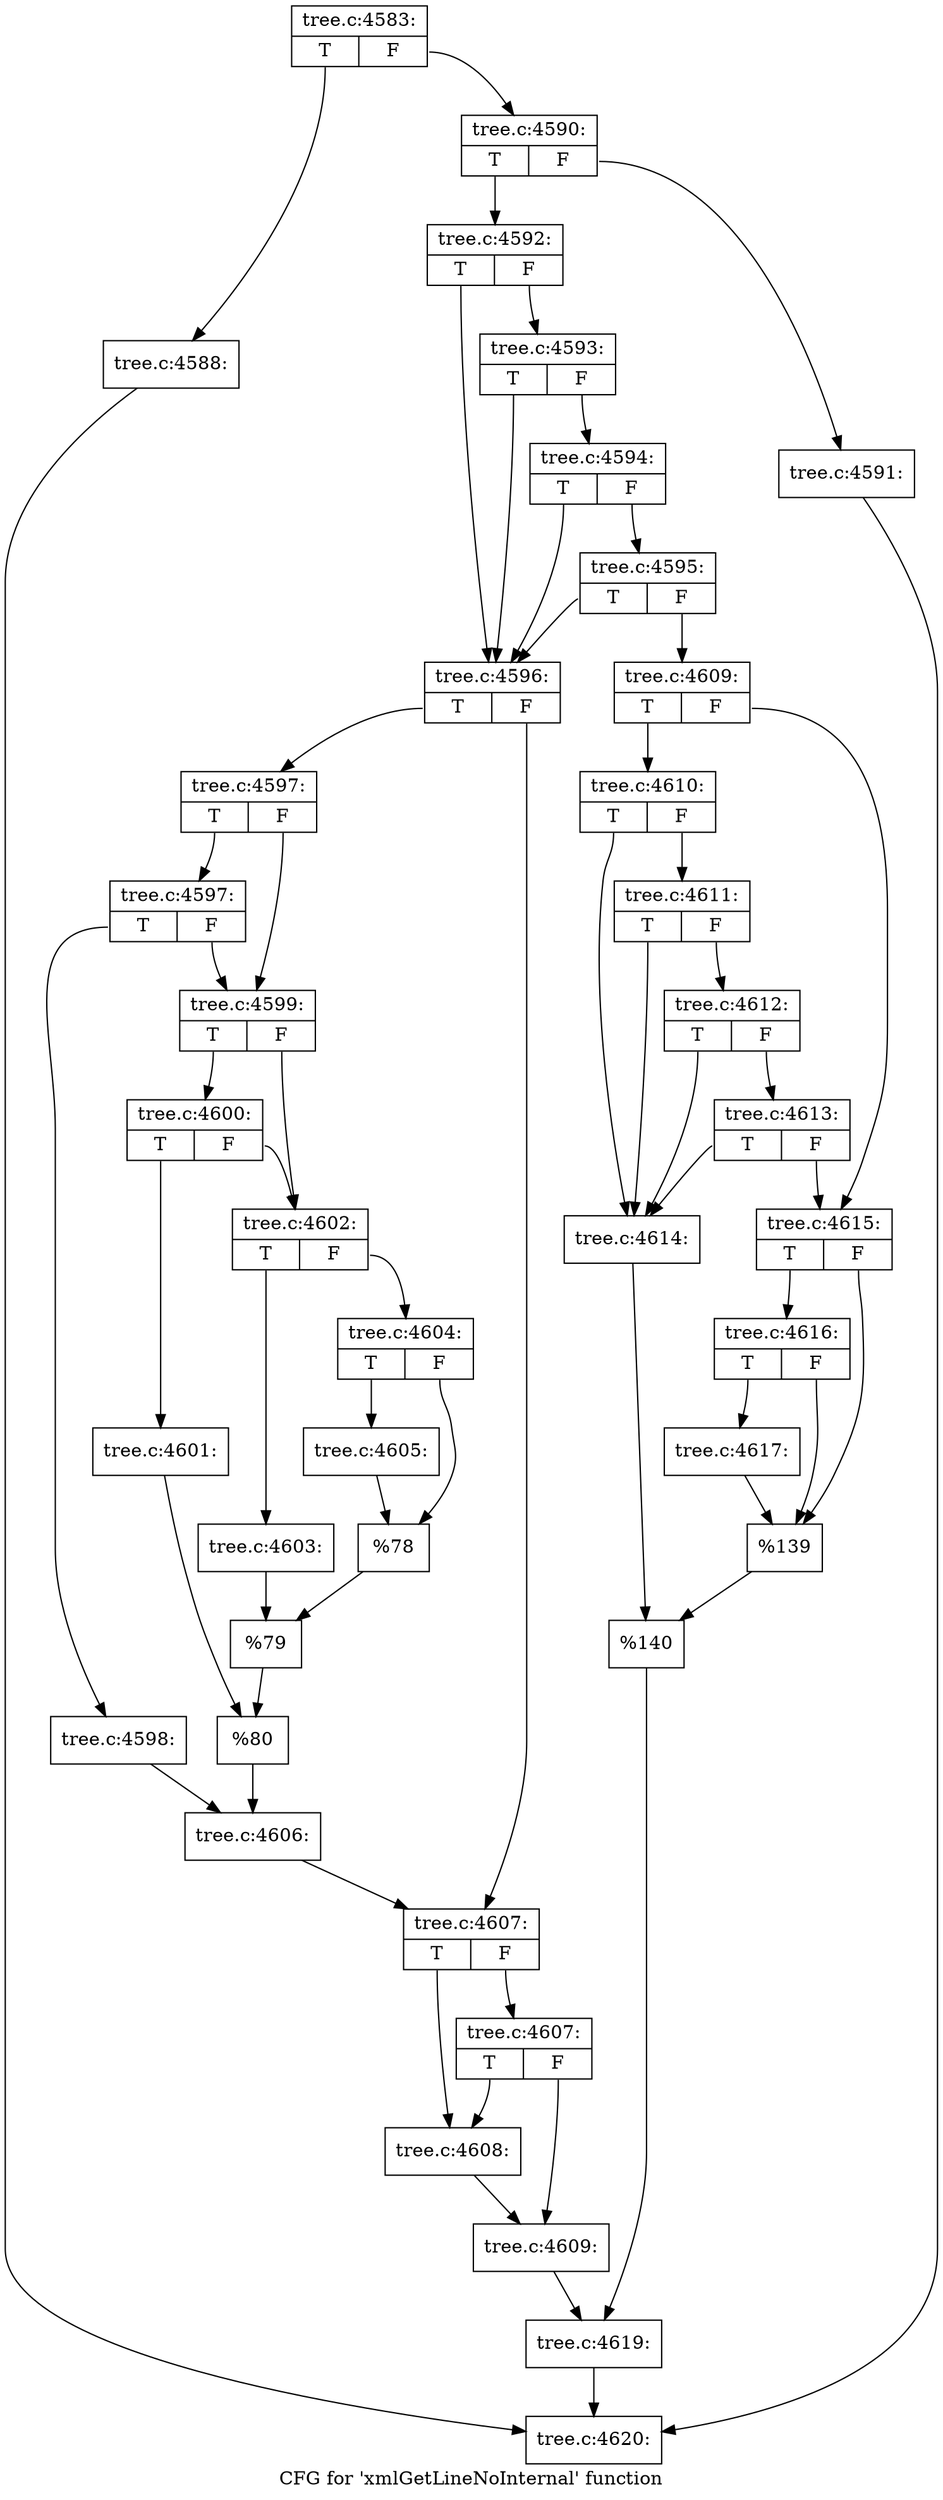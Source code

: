 digraph "CFG for 'xmlGetLineNoInternal' function" {
	label="CFG for 'xmlGetLineNoInternal' function";

	Node0x4834840 [shape=record,label="{tree.c:4583:|{<s0>T|<s1>F}}"];
	Node0x4834840:s0 -> Node0x4836da0;
	Node0x4834840:s1 -> Node0x4836df0;
	Node0x4836da0 [shape=record,label="{tree.c:4588:}"];
	Node0x4836da0 -> Node0x48362f0;
	Node0x4836df0 [shape=record,label="{tree.c:4590:|{<s0>T|<s1>F}}"];
	Node0x4836df0:s0 -> Node0x4837300;
	Node0x4836df0:s1 -> Node0x48372b0;
	Node0x48372b0 [shape=record,label="{tree.c:4591:}"];
	Node0x48372b0 -> Node0x48362f0;
	Node0x4837300 [shape=record,label="{tree.c:4592:|{<s0>T|<s1>F}}"];
	Node0x4837300:s0 -> Node0x4837760;
	Node0x4837300:s1 -> Node0x4837950;
	Node0x4837950 [shape=record,label="{tree.c:4593:|{<s0>T|<s1>F}}"];
	Node0x4837950:s0 -> Node0x4837760;
	Node0x4837950:s1 -> Node0x48378d0;
	Node0x48378d0 [shape=record,label="{tree.c:4594:|{<s0>T|<s1>F}}"];
	Node0x48378d0:s0 -> Node0x4837760;
	Node0x48378d0:s1 -> Node0x4837850;
	Node0x4837850 [shape=record,label="{tree.c:4595:|{<s0>T|<s1>F}}"];
	Node0x4837850:s0 -> Node0x4837760;
	Node0x4837850:s1 -> Node0x4837800;
	Node0x4837760 [shape=record,label="{tree.c:4596:|{<s0>T|<s1>F}}"];
	Node0x4837760:s0 -> Node0x4838800;
	Node0x4837760:s1 -> Node0x4838850;
	Node0x4838800 [shape=record,label="{tree.c:4597:|{<s0>T|<s1>F}}"];
	Node0x4838800:s0 -> Node0x4838e70;
	Node0x4838800:s1 -> Node0x4838e20;
	Node0x4838e70 [shape=record,label="{tree.c:4597:|{<s0>T|<s1>F}}"];
	Node0x4838e70:s0 -> Node0x4838d80;
	Node0x4838e70:s1 -> Node0x4838e20;
	Node0x4838d80 [shape=record,label="{tree.c:4598:}"];
	Node0x4838d80 -> Node0x4838dd0;
	Node0x4838e20 [shape=record,label="{tree.c:4599:|{<s0>T|<s1>F}}"];
	Node0x4838e20:s0 -> Node0x4839a10;
	Node0x4838e20:s1 -> Node0x48399c0;
	Node0x4839a10 [shape=record,label="{tree.c:4600:|{<s0>T|<s1>F}}"];
	Node0x4839a10:s0 -> Node0x4839920;
	Node0x4839a10:s1 -> Node0x48399c0;
	Node0x4839920 [shape=record,label="{tree.c:4601:}"];
	Node0x4839920 -> Node0x4839970;
	Node0x48399c0 [shape=record,label="{tree.c:4602:|{<s0>T|<s1>F}}"];
	Node0x48399c0:s0 -> Node0x483a6d0;
	Node0x48399c0:s1 -> Node0x483a770;
	Node0x483a6d0 [shape=record,label="{tree.c:4603:}"];
	Node0x483a6d0 -> Node0x483a720;
	Node0x483a770 [shape=record,label="{tree.c:4604:|{<s0>T|<s1>F}}"];
	Node0x483a770:s0 -> Node0x483b0d0;
	Node0x483a770:s1 -> Node0x483b120;
	Node0x483b0d0 [shape=record,label="{tree.c:4605:}"];
	Node0x483b0d0 -> Node0x483b120;
	Node0x483b120 [shape=record,label="{%78}"];
	Node0x483b120 -> Node0x483a720;
	Node0x483a720 [shape=record,label="{%79}"];
	Node0x483a720 -> Node0x4839970;
	Node0x4839970 [shape=record,label="{%80}"];
	Node0x4839970 -> Node0x4838dd0;
	Node0x4838dd0 [shape=record,label="{tree.c:4606:}"];
	Node0x4838dd0 -> Node0x4838850;
	Node0x4838850 [shape=record,label="{tree.c:4607:|{<s0>T|<s1>F}}"];
	Node0x4838850:s0 -> Node0x483bdb0;
	Node0x4838850:s1 -> Node0x483be50;
	Node0x483be50 [shape=record,label="{tree.c:4607:|{<s0>T|<s1>F}}"];
	Node0x483be50:s0 -> Node0x483bdb0;
	Node0x483be50:s1 -> Node0x483be00;
	Node0x483bdb0 [shape=record,label="{tree.c:4608:}"];
	Node0x483bdb0 -> Node0x483be00;
	Node0x483be00 [shape=record,label="{tree.c:4609:}"];
	Node0x483be00 -> Node0x48377b0;
	Node0x4837800 [shape=record,label="{tree.c:4609:|{<s0>T|<s1>F}}"];
	Node0x4837800:s0 -> Node0x483c980;
	Node0x4837800:s1 -> Node0x483c930;
	Node0x483c980 [shape=record,label="{tree.c:4610:|{<s0>T|<s1>F}}"];
	Node0x483c980:s0 -> Node0x483c890;
	Node0x483c980:s1 -> Node0x483ce90;
	Node0x483ce90 [shape=record,label="{tree.c:4611:|{<s0>T|<s1>F}}"];
	Node0x483ce90:s0 -> Node0x483c890;
	Node0x483ce90:s1 -> Node0x483ce10;
	Node0x483ce10 [shape=record,label="{tree.c:4612:|{<s0>T|<s1>F}}"];
	Node0x483ce10:s0 -> Node0x483c890;
	Node0x483ce10:s1 -> Node0x483cdc0;
	Node0x483cdc0 [shape=record,label="{tree.c:4613:|{<s0>T|<s1>F}}"];
	Node0x483cdc0:s0 -> Node0x483c890;
	Node0x483cdc0:s1 -> Node0x483c930;
	Node0x483c890 [shape=record,label="{tree.c:4614:}"];
	Node0x483c890 -> Node0x483c8e0;
	Node0x483c930 [shape=record,label="{tree.c:4615:|{<s0>T|<s1>F}}"];
	Node0x483c930:s0 -> Node0x483e6b0;
	Node0x483c930:s1 -> Node0x483e660;
	Node0x483e6b0 [shape=record,label="{tree.c:4616:|{<s0>T|<s1>F}}"];
	Node0x483e6b0:s0 -> Node0x483e610;
	Node0x483e6b0:s1 -> Node0x483e660;
	Node0x483e610 [shape=record,label="{tree.c:4617:}"];
	Node0x483e610 -> Node0x483e660;
	Node0x483e660 [shape=record,label="{%139}"];
	Node0x483e660 -> Node0x483c8e0;
	Node0x483c8e0 [shape=record,label="{%140}"];
	Node0x483c8e0 -> Node0x48377b0;
	Node0x48377b0 [shape=record,label="{tree.c:4619:}"];
	Node0x48377b0 -> Node0x48362f0;
	Node0x48362f0 [shape=record,label="{tree.c:4620:}"];
}
